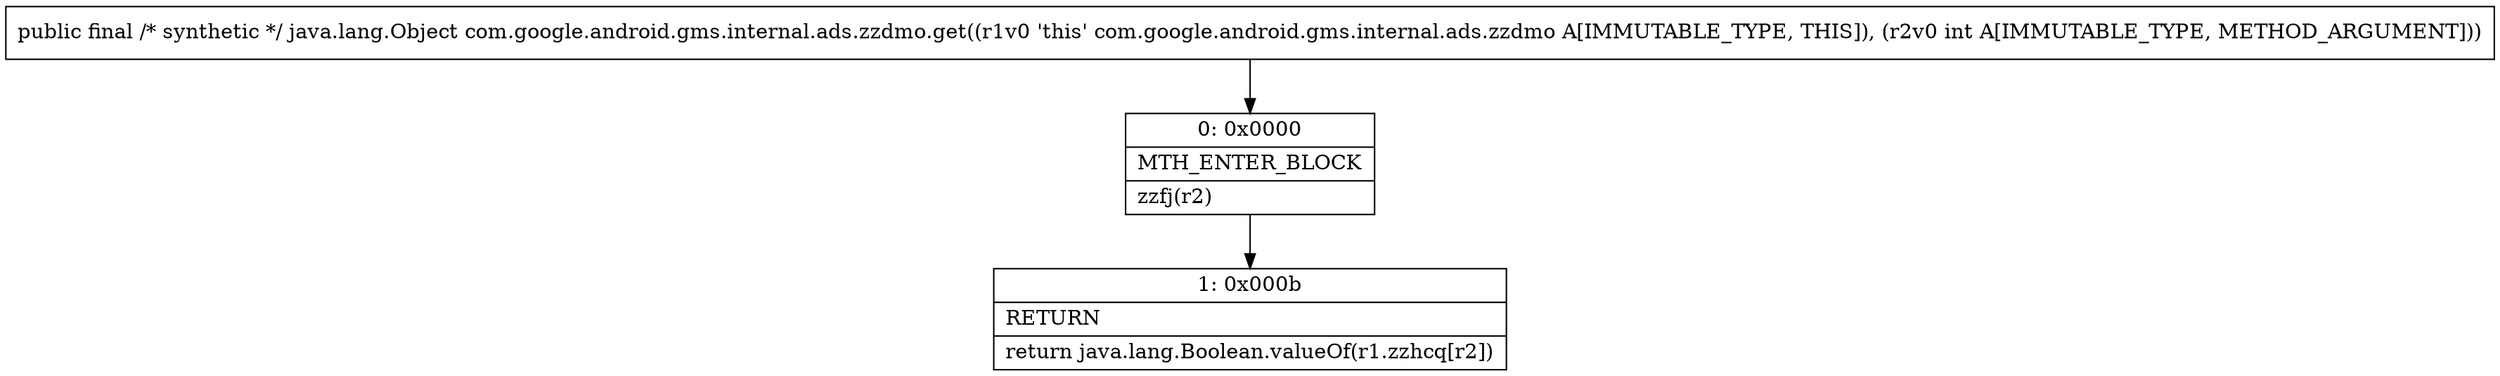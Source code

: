 digraph "CFG forcom.google.android.gms.internal.ads.zzdmo.get(I)Ljava\/lang\/Object;" {
Node_0 [shape=record,label="{0\:\ 0x0000|MTH_ENTER_BLOCK\l|zzfj(r2)\l}"];
Node_1 [shape=record,label="{1\:\ 0x000b|RETURN\l|return java.lang.Boolean.valueOf(r1.zzhcq[r2])\l}"];
MethodNode[shape=record,label="{public final \/* synthetic *\/ java.lang.Object com.google.android.gms.internal.ads.zzdmo.get((r1v0 'this' com.google.android.gms.internal.ads.zzdmo A[IMMUTABLE_TYPE, THIS]), (r2v0 int A[IMMUTABLE_TYPE, METHOD_ARGUMENT])) }"];
MethodNode -> Node_0;
Node_0 -> Node_1;
}

